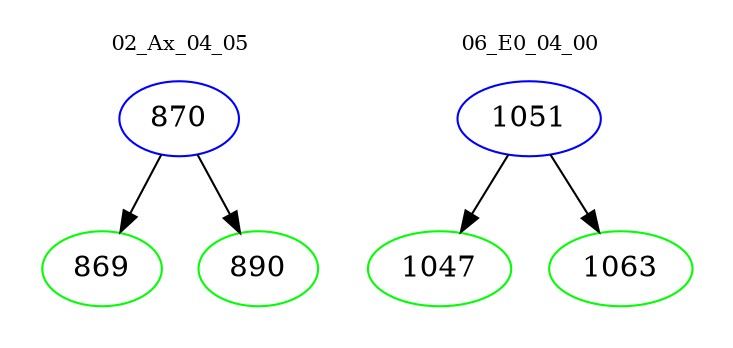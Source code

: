 digraph{
subgraph cluster_0 {
color = white
label = "02_Ax_04_05";
fontsize=10;
T0_870 [label="870", color="blue"]
T0_870 -> T0_869 [color="black"]
T0_869 [label="869", color="green"]
T0_870 -> T0_890 [color="black"]
T0_890 [label="890", color="green"]
}
subgraph cluster_1 {
color = white
label = "06_E0_04_00";
fontsize=10;
T1_1051 [label="1051", color="blue"]
T1_1051 -> T1_1047 [color="black"]
T1_1047 [label="1047", color="green"]
T1_1051 -> T1_1063 [color="black"]
T1_1063 [label="1063", color="green"]
}
}
